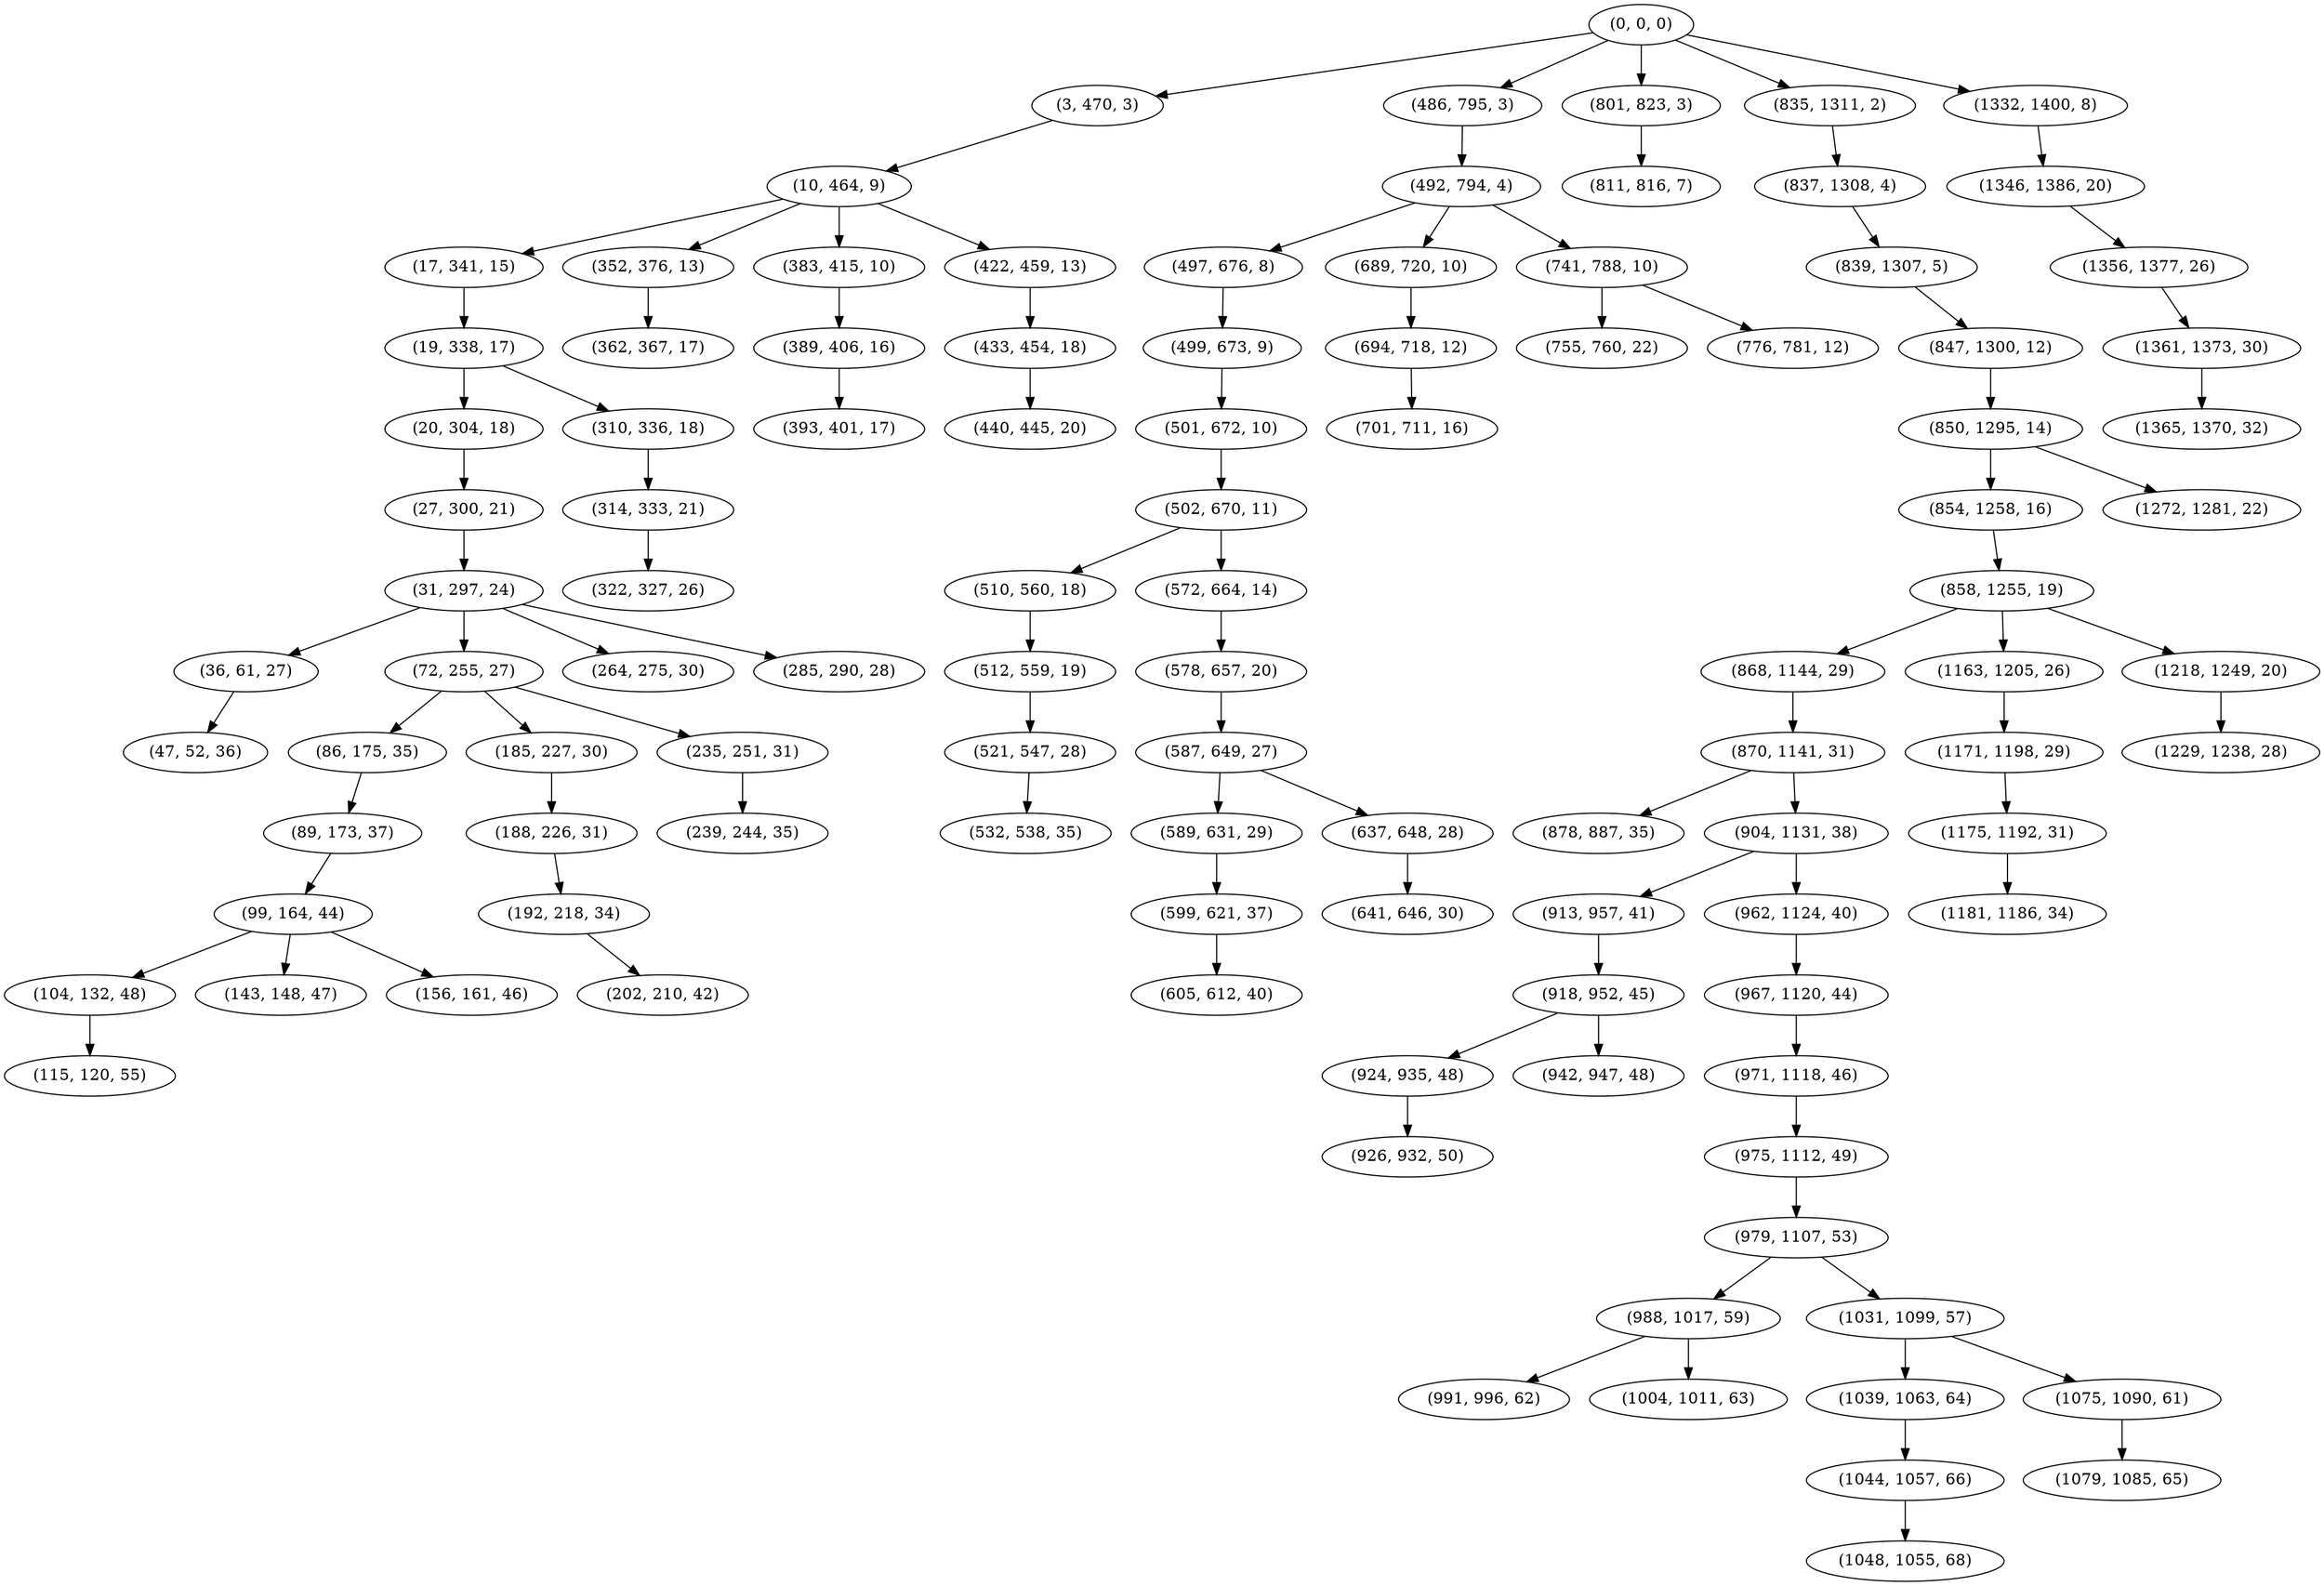 digraph tree {
    "(0, 0, 0)";
    "(3, 470, 3)";
    "(10, 464, 9)";
    "(17, 341, 15)";
    "(19, 338, 17)";
    "(20, 304, 18)";
    "(27, 300, 21)";
    "(31, 297, 24)";
    "(36, 61, 27)";
    "(47, 52, 36)";
    "(72, 255, 27)";
    "(86, 175, 35)";
    "(89, 173, 37)";
    "(99, 164, 44)";
    "(104, 132, 48)";
    "(115, 120, 55)";
    "(143, 148, 47)";
    "(156, 161, 46)";
    "(185, 227, 30)";
    "(188, 226, 31)";
    "(192, 218, 34)";
    "(202, 210, 42)";
    "(235, 251, 31)";
    "(239, 244, 35)";
    "(264, 275, 30)";
    "(285, 290, 28)";
    "(310, 336, 18)";
    "(314, 333, 21)";
    "(322, 327, 26)";
    "(352, 376, 13)";
    "(362, 367, 17)";
    "(383, 415, 10)";
    "(389, 406, 16)";
    "(393, 401, 17)";
    "(422, 459, 13)";
    "(433, 454, 18)";
    "(440, 445, 20)";
    "(486, 795, 3)";
    "(492, 794, 4)";
    "(497, 676, 8)";
    "(499, 673, 9)";
    "(501, 672, 10)";
    "(502, 670, 11)";
    "(510, 560, 18)";
    "(512, 559, 19)";
    "(521, 547, 28)";
    "(532, 538, 35)";
    "(572, 664, 14)";
    "(578, 657, 20)";
    "(587, 649, 27)";
    "(589, 631, 29)";
    "(599, 621, 37)";
    "(605, 612, 40)";
    "(637, 648, 28)";
    "(641, 646, 30)";
    "(689, 720, 10)";
    "(694, 718, 12)";
    "(701, 711, 16)";
    "(741, 788, 10)";
    "(755, 760, 22)";
    "(776, 781, 12)";
    "(801, 823, 3)";
    "(811, 816, 7)";
    "(835, 1311, 2)";
    "(837, 1308, 4)";
    "(839, 1307, 5)";
    "(847, 1300, 12)";
    "(850, 1295, 14)";
    "(854, 1258, 16)";
    "(858, 1255, 19)";
    "(868, 1144, 29)";
    "(870, 1141, 31)";
    "(878, 887, 35)";
    "(904, 1131, 38)";
    "(913, 957, 41)";
    "(918, 952, 45)";
    "(924, 935, 48)";
    "(926, 932, 50)";
    "(942, 947, 48)";
    "(962, 1124, 40)";
    "(967, 1120, 44)";
    "(971, 1118, 46)";
    "(975, 1112, 49)";
    "(979, 1107, 53)";
    "(988, 1017, 59)";
    "(991, 996, 62)";
    "(1004, 1011, 63)";
    "(1031, 1099, 57)";
    "(1039, 1063, 64)";
    "(1044, 1057, 66)";
    "(1048, 1055, 68)";
    "(1075, 1090, 61)";
    "(1079, 1085, 65)";
    "(1163, 1205, 26)";
    "(1171, 1198, 29)";
    "(1175, 1192, 31)";
    "(1181, 1186, 34)";
    "(1218, 1249, 20)";
    "(1229, 1238, 28)";
    "(1272, 1281, 22)";
    "(1332, 1400, 8)";
    "(1346, 1386, 20)";
    "(1356, 1377, 26)";
    "(1361, 1373, 30)";
    "(1365, 1370, 32)";
    "(0, 0, 0)" -> "(3, 470, 3)";
    "(0, 0, 0)" -> "(486, 795, 3)";
    "(0, 0, 0)" -> "(801, 823, 3)";
    "(0, 0, 0)" -> "(835, 1311, 2)";
    "(0, 0, 0)" -> "(1332, 1400, 8)";
    "(3, 470, 3)" -> "(10, 464, 9)";
    "(10, 464, 9)" -> "(17, 341, 15)";
    "(10, 464, 9)" -> "(352, 376, 13)";
    "(10, 464, 9)" -> "(383, 415, 10)";
    "(10, 464, 9)" -> "(422, 459, 13)";
    "(17, 341, 15)" -> "(19, 338, 17)";
    "(19, 338, 17)" -> "(20, 304, 18)";
    "(19, 338, 17)" -> "(310, 336, 18)";
    "(20, 304, 18)" -> "(27, 300, 21)";
    "(27, 300, 21)" -> "(31, 297, 24)";
    "(31, 297, 24)" -> "(36, 61, 27)";
    "(31, 297, 24)" -> "(72, 255, 27)";
    "(31, 297, 24)" -> "(264, 275, 30)";
    "(31, 297, 24)" -> "(285, 290, 28)";
    "(36, 61, 27)" -> "(47, 52, 36)";
    "(72, 255, 27)" -> "(86, 175, 35)";
    "(72, 255, 27)" -> "(185, 227, 30)";
    "(72, 255, 27)" -> "(235, 251, 31)";
    "(86, 175, 35)" -> "(89, 173, 37)";
    "(89, 173, 37)" -> "(99, 164, 44)";
    "(99, 164, 44)" -> "(104, 132, 48)";
    "(99, 164, 44)" -> "(143, 148, 47)";
    "(99, 164, 44)" -> "(156, 161, 46)";
    "(104, 132, 48)" -> "(115, 120, 55)";
    "(185, 227, 30)" -> "(188, 226, 31)";
    "(188, 226, 31)" -> "(192, 218, 34)";
    "(192, 218, 34)" -> "(202, 210, 42)";
    "(235, 251, 31)" -> "(239, 244, 35)";
    "(310, 336, 18)" -> "(314, 333, 21)";
    "(314, 333, 21)" -> "(322, 327, 26)";
    "(352, 376, 13)" -> "(362, 367, 17)";
    "(383, 415, 10)" -> "(389, 406, 16)";
    "(389, 406, 16)" -> "(393, 401, 17)";
    "(422, 459, 13)" -> "(433, 454, 18)";
    "(433, 454, 18)" -> "(440, 445, 20)";
    "(486, 795, 3)" -> "(492, 794, 4)";
    "(492, 794, 4)" -> "(497, 676, 8)";
    "(492, 794, 4)" -> "(689, 720, 10)";
    "(492, 794, 4)" -> "(741, 788, 10)";
    "(497, 676, 8)" -> "(499, 673, 9)";
    "(499, 673, 9)" -> "(501, 672, 10)";
    "(501, 672, 10)" -> "(502, 670, 11)";
    "(502, 670, 11)" -> "(510, 560, 18)";
    "(502, 670, 11)" -> "(572, 664, 14)";
    "(510, 560, 18)" -> "(512, 559, 19)";
    "(512, 559, 19)" -> "(521, 547, 28)";
    "(521, 547, 28)" -> "(532, 538, 35)";
    "(572, 664, 14)" -> "(578, 657, 20)";
    "(578, 657, 20)" -> "(587, 649, 27)";
    "(587, 649, 27)" -> "(589, 631, 29)";
    "(587, 649, 27)" -> "(637, 648, 28)";
    "(589, 631, 29)" -> "(599, 621, 37)";
    "(599, 621, 37)" -> "(605, 612, 40)";
    "(637, 648, 28)" -> "(641, 646, 30)";
    "(689, 720, 10)" -> "(694, 718, 12)";
    "(694, 718, 12)" -> "(701, 711, 16)";
    "(741, 788, 10)" -> "(755, 760, 22)";
    "(741, 788, 10)" -> "(776, 781, 12)";
    "(801, 823, 3)" -> "(811, 816, 7)";
    "(835, 1311, 2)" -> "(837, 1308, 4)";
    "(837, 1308, 4)" -> "(839, 1307, 5)";
    "(839, 1307, 5)" -> "(847, 1300, 12)";
    "(847, 1300, 12)" -> "(850, 1295, 14)";
    "(850, 1295, 14)" -> "(854, 1258, 16)";
    "(850, 1295, 14)" -> "(1272, 1281, 22)";
    "(854, 1258, 16)" -> "(858, 1255, 19)";
    "(858, 1255, 19)" -> "(868, 1144, 29)";
    "(858, 1255, 19)" -> "(1163, 1205, 26)";
    "(858, 1255, 19)" -> "(1218, 1249, 20)";
    "(868, 1144, 29)" -> "(870, 1141, 31)";
    "(870, 1141, 31)" -> "(878, 887, 35)";
    "(870, 1141, 31)" -> "(904, 1131, 38)";
    "(904, 1131, 38)" -> "(913, 957, 41)";
    "(904, 1131, 38)" -> "(962, 1124, 40)";
    "(913, 957, 41)" -> "(918, 952, 45)";
    "(918, 952, 45)" -> "(924, 935, 48)";
    "(918, 952, 45)" -> "(942, 947, 48)";
    "(924, 935, 48)" -> "(926, 932, 50)";
    "(962, 1124, 40)" -> "(967, 1120, 44)";
    "(967, 1120, 44)" -> "(971, 1118, 46)";
    "(971, 1118, 46)" -> "(975, 1112, 49)";
    "(975, 1112, 49)" -> "(979, 1107, 53)";
    "(979, 1107, 53)" -> "(988, 1017, 59)";
    "(979, 1107, 53)" -> "(1031, 1099, 57)";
    "(988, 1017, 59)" -> "(991, 996, 62)";
    "(988, 1017, 59)" -> "(1004, 1011, 63)";
    "(1031, 1099, 57)" -> "(1039, 1063, 64)";
    "(1031, 1099, 57)" -> "(1075, 1090, 61)";
    "(1039, 1063, 64)" -> "(1044, 1057, 66)";
    "(1044, 1057, 66)" -> "(1048, 1055, 68)";
    "(1075, 1090, 61)" -> "(1079, 1085, 65)";
    "(1163, 1205, 26)" -> "(1171, 1198, 29)";
    "(1171, 1198, 29)" -> "(1175, 1192, 31)";
    "(1175, 1192, 31)" -> "(1181, 1186, 34)";
    "(1218, 1249, 20)" -> "(1229, 1238, 28)";
    "(1332, 1400, 8)" -> "(1346, 1386, 20)";
    "(1346, 1386, 20)" -> "(1356, 1377, 26)";
    "(1356, 1377, 26)" -> "(1361, 1373, 30)";
    "(1361, 1373, 30)" -> "(1365, 1370, 32)";
}

